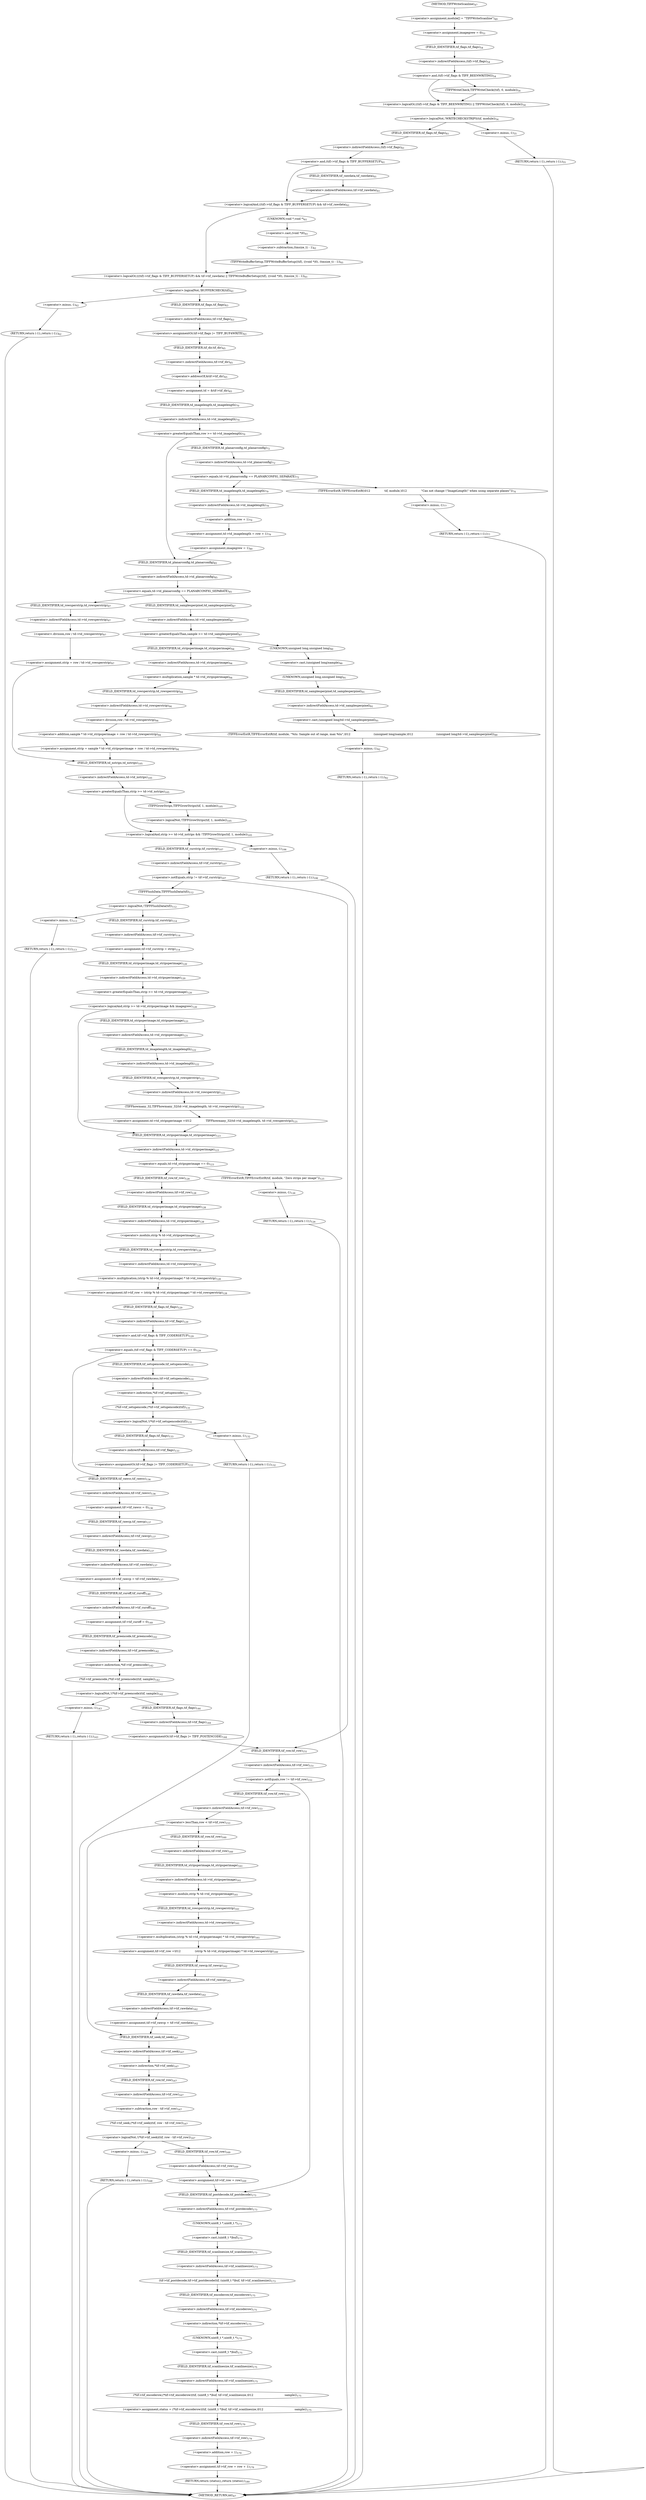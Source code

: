 digraph "TIFFWriteScanline" {  
"30338" [label = <(&lt;operator&gt;.assignment,module[] = &quot;TIFFWriteScanline&quot;)<SUB>49</SUB>> ]
"30344" [label = <(&lt;operator&gt;.assignment,imagegrew = 0)<SUB>51</SUB>> ]
"30388" [label = <(&lt;operators&gt;.assignmentOr,tif-&gt;tif_flags |= TIFF_BUF4WRITE)<SUB>63</SUB>> ]
"30393" [label = <(&lt;operator&gt;.assignment,td = &amp;tif-&gt;tif_dir)<SUB>65</SUB>> ]
"30681" [label = <(tif-&gt;tif_postdecode,tif-&gt;tif_postdecode(tif, (uint8_t *)buf, tif-&gt;tif_scanlinesize))<SUB>173</SUB>> ]
"30692" [label = <(&lt;operator&gt;.assignment,status = (*tif-&gt;tif_encoderow)(tif, (uint8_t *)buf, tif-&gt;tif_scanlinesize,\012                                   sample))<SUB>175</SUB>> ]
"30707" [label = <(&lt;operator&gt;.assignment,tif-&gt;tif_row = row + 1)<SUB>179</SUB>> ]
"30714" [label = <(RETURN,return (status);,return (status);)<SUB>180</SUB>> ]
"30349" [label = <(&lt;operator&gt;.logicalNot,!WRITECHECKSTRIPS(tif, module))<SUB>54</SUB>> ]
"30365" [label = <(&lt;operator&gt;.logicalNot,!BUFFERCHECK(tif))<SUB>61</SUB>> ]
"30389" [label = <(&lt;operator&gt;.indirectFieldAccess,tif-&gt;tif_flags)<SUB>63</SUB>> ]
"30395" [label = <(&lt;operator&gt;.addressOf,&amp;tif-&gt;tif_dir)<SUB>65</SUB>> ]
"30400" [label = <(&lt;operator&gt;.greaterEqualsThan,row &gt;= td-&gt;td_imagelength)<SUB>70</SUB>> ]
"30431" [label = <(&lt;operator&gt;.equals,td-&gt;td_planarconfig == PLANARCONFIG_SEPARATE)<SUB>85</SUB>> ]
"30482" [label = <(&lt;operator&gt;.logicalAnd,strip &gt;= td-&gt;td_nstrips &amp;&amp; !TIFFGrowStrips(tif, 1, module))<SUB>105</SUB>> ]
"30498" [label = <(&lt;operator&gt;.notEquals,strip != tif-&gt;tif_curstrip)<SUB>107</SUB>> ]
"30626" [label = <(&lt;operator&gt;.notEquals,row != tif-&gt;tif_row)<SUB>151</SUB>> ]
"30682" [label = <(&lt;operator&gt;.indirectFieldAccess,tif-&gt;tif_postdecode)<SUB>173</SUB>> ]
"30686" [label = <(&lt;operator&gt;.cast,(uint8_t *)buf)<SUB>173</SUB>> ]
"30689" [label = <(&lt;operator&gt;.indirectFieldAccess,tif-&gt;tif_scanlinesize)<SUB>173</SUB>> ]
"30694" [label = <(*tif-&gt;tif_encoderow,(*tif-&gt;tif_encoderow)(tif, (uint8_t *)buf, tif-&gt;tif_scanlinesize,\012                                   sample))<SUB>175</SUB>> ]
"30708" [label = <(&lt;operator&gt;.indirectFieldAccess,tif-&gt;tif_row)<SUB>179</SUB>> ]
"30711" [label = <(&lt;operator&gt;.addition,row + 1)<SUB>179</SUB>> ]
"30350" [label = <(&lt;operator&gt;.logicalOr,((tif)-&gt;tif_flags &amp; TIFF_BEENWRITING) || TIFFWriteCheck((tif), 0, module))<SUB>54</SUB>> ]
"30361" [label = <(RETURN,return (-1);,return (-1);)<SUB>55</SUB>> ]
"30366" [label = <(&lt;operator&gt;.logicalOr,(((tif)-&gt;tif_flags &amp; TIFF_BUFFERSETUP) &amp;&amp; tif-&gt;tif_rawdata) || TIFFWriteBufferSetup((tif), ((void *)0), (tmsize_t) - 1))<SUB>61</SUB>> ]
"30385" [label = <(RETURN,return (-1);,return (-1);)<SUB>62</SUB>> ]
"30391" [label = <(FIELD_IDENTIFIER,tif_flags,tif_flags)<SUB>63</SUB>> ]
"30396" [label = <(&lt;operator&gt;.indirectFieldAccess,tif-&gt;tif_dir)<SUB>65</SUB>> ]
"30402" [label = <(&lt;operator&gt;.indirectFieldAccess,td-&gt;td_imagelength)<SUB>70</SUB>> ]
"30420" [label = <(&lt;operator&gt;.assignment,td-&gt;td_imagelength = row + 1)<SUB>79</SUB>> ]
"30427" [label = <(&lt;operator&gt;.assignment,imagegrew = 1)<SUB>80</SUB>> ]
"30432" [label = <(&lt;operator&gt;.indirectFieldAccess,td-&gt;td_planarconfig)<SUB>85</SUB>> ]
"30459" [label = <(&lt;operator&gt;.assignment,strip = sample * td-&gt;td_stripsperimage + row / td-&gt;td_rowsperstrip)<SUB>94</SUB>> ]
"30483" [label = <(&lt;operator&gt;.greaterEqualsThan,strip &gt;= td-&gt;td_nstrips)<SUB>105</SUB>> ]
"30488" [label = <(&lt;operator&gt;.logicalNot,!TIFFGrowStrips(tif, 1, module))<SUB>105</SUB>> ]
"30494" [label = <(RETURN,return (-1);,return (-1);)<SUB>106</SUB>> ]
"30500" [label = <(&lt;operator&gt;.indirectFieldAccess,tif-&gt;tif_curstrip)<SUB>107</SUB>> ]
"30512" [label = <(&lt;operator&gt;.assignment,tif-&gt;tif_curstrip = strip)<SUB>114</SUB>> ]
"30551" [label = <(&lt;operator&gt;.assignment,tif-&gt;tif_row = (strip % td-&gt;td_stripsperimage) * td-&gt;td_rowsperstrip)<SUB>128</SUB>> ]
"30590" [label = <(&lt;operator&gt;.assignment,tif-&gt;tif_rawcc = 0)<SUB>136</SUB>> ]
"30595" [label = <(&lt;operator&gt;.assignment,tif-&gt;tif_rawcp = tif-&gt;tif_rawdata)<SUB>137</SUB>> ]
"30602" [label = <(&lt;operator&gt;.assignment,tif-&gt;tif_curoff = 0)<SUB>140</SUB>> ]
"30620" [label = <(&lt;operators&gt;.assignmentOr,tif-&gt;tif_flags |= TIFF_POSTENCODE)<SUB>144</SUB>> ]
"30628" [label = <(&lt;operator&gt;.indirectFieldAccess,tif-&gt;tif_row)<SUB>151</SUB>> ]
"30676" [label = <(&lt;operator&gt;.assignment,tif-&gt;tif_row = row)<SUB>169</SUB>> ]
"30684" [label = <(FIELD_IDENTIFIER,tif_postdecode,tif_postdecode)<SUB>173</SUB>> ]
"30687" [label = <(UNKNOWN,uint8_t *,uint8_t *)<SUB>173</SUB>> ]
"30691" [label = <(FIELD_IDENTIFIER,tif_scanlinesize,tif_scanlinesize)<SUB>173</SUB>> ]
"30695" [label = <(&lt;operator&gt;.indirection,*tif-&gt;tif_encoderow)<SUB>175</SUB>> ]
"30700" [label = <(&lt;operator&gt;.cast,(uint8_t *)buf)<SUB>175</SUB>> ]
"30703" [label = <(&lt;operator&gt;.indirectFieldAccess,tif-&gt;tif_scanlinesize)<SUB>175</SUB>> ]
"30710" [label = <(FIELD_IDENTIFIER,tif_row,tif_row)<SUB>179</SUB>> ]
"30351" [label = <(&lt;operator&gt;.and,(tif)-&gt;tif_flags &amp; TIFF_BEENWRITING)<SUB>54</SUB>> ]
"30356" [label = <(TIFFWriteCheck,TIFFWriteCheck((tif), 0, module))<SUB>54</SUB>> ]
"30362" [label = <(&lt;operator&gt;.minus,-1)<SUB>55</SUB>> ]
"30367" [label = <(&lt;operator&gt;.logicalAnd,((tif)-&gt;tif_flags &amp; TIFF_BUFFERSETUP) &amp;&amp; tif-&gt;tif_rawdata)<SUB>61</SUB>> ]
"30376" [label = <(TIFFWriteBufferSetup,TIFFWriteBufferSetup((tif), ((void *)0), (tmsize_t) - 1))<SUB>61</SUB>> ]
"30386" [label = <(&lt;operator&gt;.minus,-1)<SUB>62</SUB>> ]
"30398" [label = <(FIELD_IDENTIFIER,tif_dir,tif_dir)<SUB>65</SUB>> ]
"30404" [label = <(FIELD_IDENTIFIER,td_imagelength,td_imagelength)<SUB>70</SUB>> ]
"30407" [label = <(&lt;operator&gt;.equals,td-&gt;td_planarconfig == PLANARCONFIG_SEPARATE)<SUB>72</SUB>> ]
"30421" [label = <(&lt;operator&gt;.indirectFieldAccess,td-&gt;td_imagelength)<SUB>79</SUB>> ]
"30424" [label = <(&lt;operator&gt;.addition,row + 1)<SUB>79</SUB>> ]
"30434" [label = <(FIELD_IDENTIFIER,td_planarconfig,td_planarconfig)<SUB>85</SUB>> ]
"30438" [label = <(&lt;operator&gt;.greaterEqualsThan,sample &gt;= td-&gt;td_samplesperpixel)<SUB>87</SUB>> ]
"30461" [label = <(&lt;operator&gt;.addition,sample * td-&gt;td_stripsperimage + row / td-&gt;td_rowsperstrip)<SUB>94</SUB>> ]
"30474" [label = <(&lt;operator&gt;.assignment,strip = row / td-&gt;td_rowsperstrip)<SUB>97</SUB>> ]
"30485" [label = <(&lt;operator&gt;.indirectFieldAccess,td-&gt;td_nstrips)<SUB>105</SUB>> ]
"30489" [label = <(TIFFGrowStrips,TIFFGrowStrips(tif, 1, module))<SUB>105</SUB>> ]
"30495" [label = <(&lt;operator&gt;.minus,-1)<SUB>106</SUB>> ]
"30502" [label = <(FIELD_IDENTIFIER,tif_curstrip,tif_curstrip)<SUB>107</SUB>> ]
"30505" [label = <(&lt;operator&gt;.logicalNot,!TIFFFlushData(tif))<SUB>112</SUB>> ]
"30513" [label = <(&lt;operator&gt;.indirectFieldAccess,tif-&gt;tif_curstrip)<SUB>114</SUB>> ]
"30518" [label = <(&lt;operator&gt;.logicalAnd,strip &gt;= td-&gt;td_stripsperimage &amp;&amp; imagegrew)<SUB>120</SUB>> ]
"30538" [label = <(&lt;operator&gt;.equals,td-&gt;td_stripsperimage == 0)<SUB>123</SUB>> ]
"30552" [label = <(&lt;operator&gt;.indirectFieldAccess,tif-&gt;tif_row)<SUB>128</SUB>> ]
"30555" [label = <(&lt;operator&gt;.multiplication,(strip % td-&gt;td_stripsperimage) * td-&gt;td_rowsperstrip)<SUB>128</SUB>> ]
"30565" [label = <(&lt;operator&gt;.equals,(tif-&gt;tif_flags &amp; TIFF_CODERSETUP) == 0)<SUB>129</SUB>> ]
"30591" [label = <(&lt;operator&gt;.indirectFieldAccess,tif-&gt;tif_rawcc)<SUB>136</SUB>> ]
"30596" [label = <(&lt;operator&gt;.indirectFieldAccess,tif-&gt;tif_rawcp)<SUB>137</SUB>> ]
"30599" [label = <(&lt;operator&gt;.indirectFieldAccess,tif-&gt;tif_rawdata)<SUB>137</SUB>> ]
"30603" [label = <(&lt;operator&gt;.indirectFieldAccess,tif-&gt;tif_curoff)<SUB>140</SUB>> ]
"30608" [label = <(&lt;operator&gt;.logicalNot,!(*tif-&gt;tif_preencode)(tif, sample))<SUB>142</SUB>> ]
"30621" [label = <(&lt;operator&gt;.indirectFieldAccess,tif-&gt;tif_flags)<SUB>144</SUB>> ]
"30630" [label = <(FIELD_IDENTIFIER,tif_row,tif_row)<SUB>151</SUB>> ]
"30633" [label = <(&lt;operator&gt;.lessThan,row &lt; tif-&gt;tif_row)<SUB>153</SUB>> ]
"30660" [label = <(&lt;operator&gt;.logicalNot,!(*tif-&gt;tif_seek)(tif, row - tif-&gt;tif_row))<SUB>167</SUB>> ]
"30677" [label = <(&lt;operator&gt;.indirectFieldAccess,tif-&gt;tif_row)<SUB>169</SUB>> ]
"30696" [label = <(&lt;operator&gt;.indirectFieldAccess,tif-&gt;tif_encoderow)<SUB>175</SUB>> ]
"30701" [label = <(UNKNOWN,uint8_t *,uint8_t *)<SUB>175</SUB>> ]
"30705" [label = <(FIELD_IDENTIFIER,tif_scanlinesize,tif_scanlinesize)<SUB>175</SUB>> ]
"30352" [label = <(&lt;operator&gt;.indirectFieldAccess,(tif)-&gt;tif_flags)<SUB>54</SUB>> ]
"30368" [label = <(&lt;operator&gt;.and,(tif)-&gt;tif_flags &amp; TIFF_BUFFERSETUP)<SUB>61</SUB>> ]
"30373" [label = <(&lt;operator&gt;.indirectFieldAccess,tif-&gt;tif_rawdata)<SUB>61</SUB>> ]
"30378" [label = <(&lt;operator&gt;.cast,(void *)0)<SUB>61</SUB>> ]
"30381" [label = <(&lt;operator&gt;.subtraction,(tmsize_t) - 1)<SUB>61</SUB>> ]
"30408" [label = <(&lt;operator&gt;.indirectFieldAccess,td-&gt;td_planarconfig)<SUB>72</SUB>> ]
"30413" [label = <(TIFFErrorExtR,TIFFErrorExtR(\012                tif, module,\012                &quot;Can not change \&quot;ImageLength\&quot; when using separate planes&quot;))<SUB>74</SUB>> ]
"30417" [label = <(RETURN,return (-1);,return (-1);)<SUB>77</SUB>> ]
"30423" [label = <(FIELD_IDENTIFIER,td_imagelength,td_imagelength)<SUB>79</SUB>> ]
"30440" [label = <(&lt;operator&gt;.indirectFieldAccess,td-&gt;td_samplesperpixel)<SUB>87</SUB>> ]
"30444" [label = <(TIFFErrorExtR,TIFFErrorExtR(tif, module, &quot;%lu: Sample out of range, max %lu&quot;,\012                          (unsigned long)sample,\012                          (unsigned long)td-&gt;td_samplesperpixel))<SUB>89</SUB>> ]
"30456" [label = <(RETURN,return (-1);,return (-1);)<SUB>92</SUB>> ]
"30462" [label = <(&lt;operator&gt;.multiplication,sample * td-&gt;td_stripsperimage)<SUB>94</SUB>> ]
"30467" [label = <(&lt;operator&gt;.division,row / td-&gt;td_rowsperstrip)<SUB>94</SUB>> ]
"30476" [label = <(&lt;operator&gt;.division,row / td-&gt;td_rowsperstrip)<SUB>97</SUB>> ]
"30487" [label = <(FIELD_IDENTIFIER,td_nstrips,td_nstrips)<SUB>105</SUB>> ]
"30506" [label = <(TIFFFlushData,TIFFFlushData(tif))<SUB>112</SUB>> ]
"30509" [label = <(RETURN,return (-1);,return (-1);)<SUB>113</SUB>> ]
"30515" [label = <(FIELD_IDENTIFIER,tif_curstrip,tif_curstrip)<SUB>114</SUB>> ]
"30519" [label = <(&lt;operator&gt;.greaterEqualsThan,strip &gt;= td-&gt;td_stripsperimage)<SUB>120</SUB>> ]
"30526" [label = <(&lt;operator&gt;.assignment,td-&gt;td_stripsperimage =\012                TIFFhowmany_32(td-&gt;td_imagelength, td-&gt;td_rowsperstrip))<SUB>121</SUB>> ]
"30539" [label = <(&lt;operator&gt;.indirectFieldAccess,td-&gt;td_stripsperimage)<SUB>123</SUB>> ]
"30544" [label = <(TIFFErrorExtR,TIFFErrorExtR(tif, module, &quot;Zero strips per image&quot;))<SUB>125</SUB>> ]
"30548" [label = <(RETURN,return (-1);,return (-1);)<SUB>126</SUB>> ]
"30554" [label = <(FIELD_IDENTIFIER,tif_row,tif_row)<SUB>128</SUB>> ]
"30556" [label = <(&lt;operator&gt;.modulo,strip % td-&gt;td_stripsperimage)<SUB>128</SUB>> ]
"30561" [label = <(&lt;operator&gt;.indirectFieldAccess,td-&gt;td_rowsperstrip)<SUB>128</SUB>> ]
"30566" [label = <(&lt;operator&gt;.and,tif-&gt;tif_flags &amp; TIFF_CODERSETUP)<SUB>129</SUB>> ]
"30585" [label = <(&lt;operators&gt;.assignmentOr,tif-&gt;tif_flags |= TIFF_CODERSETUP)<SUB>133</SUB>> ]
"30593" [label = <(FIELD_IDENTIFIER,tif_rawcc,tif_rawcc)<SUB>136</SUB>> ]
"30598" [label = <(FIELD_IDENTIFIER,tif_rawcp,tif_rawcp)<SUB>137</SUB>> ]
"30601" [label = <(FIELD_IDENTIFIER,tif_rawdata,tif_rawdata)<SUB>137</SUB>> ]
"30605" [label = <(FIELD_IDENTIFIER,tif_curoff,tif_curoff)<SUB>140</SUB>> ]
"30609" [label = <(*tif-&gt;tif_preencode,(*tif-&gt;tif_preencode)(tif, sample))<SUB>142</SUB>> ]
"30617" [label = <(RETURN,return (-1);,return (-1);)<SUB>143</SUB>> ]
"30623" [label = <(FIELD_IDENTIFIER,tif_flags,tif_flags)<SUB>144</SUB>> ]
"30635" [label = <(&lt;operator&gt;.indirectFieldAccess,tif-&gt;tif_row)<SUB>153</SUB>> ]
"30639" [label = <(&lt;operator&gt;.assignment,tif-&gt;tif_row =\012                (strip % td-&gt;td_stripsperimage) * td-&gt;td_rowsperstrip)<SUB>160</SUB>> ]
"30652" [label = <(&lt;operator&gt;.assignment,tif-&gt;tif_rawcp = tif-&gt;tif_rawdata)<SUB>162</SUB>> ]
"30661" [label = <(*tif-&gt;tif_seek,(*tif-&gt;tif_seek)(tif, row - tif-&gt;tif_row))<SUB>167</SUB>> ]
"30673" [label = <(RETURN,return (-1);,return (-1);)<SUB>168</SUB>> ]
"30679" [label = <(FIELD_IDENTIFIER,tif_row,tif_row)<SUB>169</SUB>> ]
"30698" [label = <(FIELD_IDENTIFIER,tif_encoderow,tif_encoderow)<SUB>175</SUB>> ]
"30354" [label = <(FIELD_IDENTIFIER,tif_flags,tif_flags)<SUB>54</SUB>> ]
"30369" [label = <(&lt;operator&gt;.indirectFieldAccess,(tif)-&gt;tif_flags)<SUB>61</SUB>> ]
"30375" [label = <(FIELD_IDENTIFIER,tif_rawdata,tif_rawdata)<SUB>61</SUB>> ]
"30379" [label = <(UNKNOWN,void *,void *)<SUB>61</SUB>> ]
"30410" [label = <(FIELD_IDENTIFIER,td_planarconfig,td_planarconfig)<SUB>72</SUB>> ]
"30418" [label = <(&lt;operator&gt;.minus,-1)<SUB>77</SUB>> ]
"30442" [label = <(FIELD_IDENTIFIER,td_samplesperpixel,td_samplesperpixel)<SUB>87</SUB>> ]
"30448" [label = <(&lt;operator&gt;.cast,(unsigned long)sample)<SUB>90</SUB>> ]
"30451" [label = <(&lt;operator&gt;.cast,(unsigned long)td-&gt;td_samplesperpixel)<SUB>91</SUB>> ]
"30457" [label = <(&lt;operator&gt;.minus,-1)<SUB>92</SUB>> ]
"30464" [label = <(&lt;operator&gt;.indirectFieldAccess,td-&gt;td_stripsperimage)<SUB>94</SUB>> ]
"30469" [label = <(&lt;operator&gt;.indirectFieldAccess,td-&gt;td_rowsperstrip)<SUB>94</SUB>> ]
"30478" [label = <(&lt;operator&gt;.indirectFieldAccess,td-&gt;td_rowsperstrip)<SUB>97</SUB>> ]
"30510" [label = <(&lt;operator&gt;.minus,-1)<SUB>113</SUB>> ]
"30521" [label = <(&lt;operator&gt;.indirectFieldAccess,td-&gt;td_stripsperimage)<SUB>120</SUB>> ]
"30527" [label = <(&lt;operator&gt;.indirectFieldAccess,td-&gt;td_stripsperimage)<SUB>121</SUB>> ]
"30530" [label = <(TIFFhowmany_32,TIFFhowmany_32(td-&gt;td_imagelength, td-&gt;td_rowsperstrip))<SUB>122</SUB>> ]
"30541" [label = <(FIELD_IDENTIFIER,td_stripsperimage,td_stripsperimage)<SUB>123</SUB>> ]
"30549" [label = <(&lt;operator&gt;.minus,-1)<SUB>126</SUB>> ]
"30558" [label = <(&lt;operator&gt;.indirectFieldAccess,td-&gt;td_stripsperimage)<SUB>128</SUB>> ]
"30563" [label = <(FIELD_IDENTIFIER,td_rowsperstrip,td_rowsperstrip)<SUB>128</SUB>> ]
"30567" [label = <(&lt;operator&gt;.indirectFieldAccess,tif-&gt;tif_flags)<SUB>129</SUB>> ]
"30574" [label = <(&lt;operator&gt;.logicalNot,!(*tif-&gt;tif_setupencode)(tif))<SUB>131</SUB>> ]
"30586" [label = <(&lt;operator&gt;.indirectFieldAccess,tif-&gt;tif_flags)<SUB>133</SUB>> ]
"30610" [label = <(&lt;operator&gt;.indirection,*tif-&gt;tif_preencode)<SUB>142</SUB>> ]
"30618" [label = <(&lt;operator&gt;.minus,-1)<SUB>143</SUB>> ]
"30637" [label = <(FIELD_IDENTIFIER,tif_row,tif_row)<SUB>153</SUB>> ]
"30640" [label = <(&lt;operator&gt;.indirectFieldAccess,tif-&gt;tif_row)<SUB>160</SUB>> ]
"30643" [label = <(&lt;operator&gt;.multiplication,(strip % td-&gt;td_stripsperimage) * td-&gt;td_rowsperstrip)<SUB>161</SUB>> ]
"30653" [label = <(&lt;operator&gt;.indirectFieldAccess,tif-&gt;tif_rawcp)<SUB>162</SUB>> ]
"30656" [label = <(&lt;operator&gt;.indirectFieldAccess,tif-&gt;tif_rawdata)<SUB>162</SUB>> ]
"30662" [label = <(&lt;operator&gt;.indirection,*tif-&gt;tif_seek)<SUB>167</SUB>> ]
"30667" [label = <(&lt;operator&gt;.subtraction,row - tif-&gt;tif_row)<SUB>167</SUB>> ]
"30674" [label = <(&lt;operator&gt;.minus,-1)<SUB>168</SUB>> ]
"30371" [label = <(FIELD_IDENTIFIER,tif_flags,tif_flags)<SUB>61</SUB>> ]
"30449" [label = <(UNKNOWN,unsigned long,unsigned long)<SUB>90</SUB>> ]
"30452" [label = <(UNKNOWN,unsigned long,unsigned long)<SUB>91</SUB>> ]
"30453" [label = <(&lt;operator&gt;.indirectFieldAccess,td-&gt;td_samplesperpixel)<SUB>91</SUB>> ]
"30466" [label = <(FIELD_IDENTIFIER,td_stripsperimage,td_stripsperimage)<SUB>94</SUB>> ]
"30471" [label = <(FIELD_IDENTIFIER,td_rowsperstrip,td_rowsperstrip)<SUB>94</SUB>> ]
"30480" [label = <(FIELD_IDENTIFIER,td_rowsperstrip,td_rowsperstrip)<SUB>97</SUB>> ]
"30523" [label = <(FIELD_IDENTIFIER,td_stripsperimage,td_stripsperimage)<SUB>120</SUB>> ]
"30529" [label = <(FIELD_IDENTIFIER,td_stripsperimage,td_stripsperimage)<SUB>121</SUB>> ]
"30531" [label = <(&lt;operator&gt;.indirectFieldAccess,td-&gt;td_imagelength)<SUB>122</SUB>> ]
"30534" [label = <(&lt;operator&gt;.indirectFieldAccess,td-&gt;td_rowsperstrip)<SUB>122</SUB>> ]
"30560" [label = <(FIELD_IDENTIFIER,td_stripsperimage,td_stripsperimage)<SUB>128</SUB>> ]
"30569" [label = <(FIELD_IDENTIFIER,tif_flags,tif_flags)<SUB>129</SUB>> ]
"30575" [label = <(*tif-&gt;tif_setupencode,(*tif-&gt;tif_setupencode)(tif))<SUB>131</SUB>> ]
"30582" [label = <(RETURN,return (-1);,return (-1);)<SUB>132</SUB>> ]
"30588" [label = <(FIELD_IDENTIFIER,tif_flags,tif_flags)<SUB>133</SUB>> ]
"30611" [label = <(&lt;operator&gt;.indirectFieldAccess,tif-&gt;tif_preencode)<SUB>142</SUB>> ]
"30642" [label = <(FIELD_IDENTIFIER,tif_row,tif_row)<SUB>160</SUB>> ]
"30644" [label = <(&lt;operator&gt;.modulo,strip % td-&gt;td_stripsperimage)<SUB>161</SUB>> ]
"30649" [label = <(&lt;operator&gt;.indirectFieldAccess,td-&gt;td_rowsperstrip)<SUB>161</SUB>> ]
"30655" [label = <(FIELD_IDENTIFIER,tif_rawcp,tif_rawcp)<SUB>162</SUB>> ]
"30658" [label = <(FIELD_IDENTIFIER,tif_rawdata,tif_rawdata)<SUB>162</SUB>> ]
"30663" [label = <(&lt;operator&gt;.indirectFieldAccess,tif-&gt;tif_seek)<SUB>167</SUB>> ]
"30669" [label = <(&lt;operator&gt;.indirectFieldAccess,tif-&gt;tif_row)<SUB>167</SUB>> ]
"30455" [label = <(FIELD_IDENTIFIER,td_samplesperpixel,td_samplesperpixel)<SUB>91</SUB>> ]
"30533" [label = <(FIELD_IDENTIFIER,td_imagelength,td_imagelength)<SUB>122</SUB>> ]
"30536" [label = <(FIELD_IDENTIFIER,td_rowsperstrip,td_rowsperstrip)<SUB>122</SUB>> ]
"30576" [label = <(&lt;operator&gt;.indirection,*tif-&gt;tif_setupencode)<SUB>131</SUB>> ]
"30583" [label = <(&lt;operator&gt;.minus,-1)<SUB>132</SUB>> ]
"30613" [label = <(FIELD_IDENTIFIER,tif_preencode,tif_preencode)<SUB>142</SUB>> ]
"30646" [label = <(&lt;operator&gt;.indirectFieldAccess,td-&gt;td_stripsperimage)<SUB>161</SUB>> ]
"30651" [label = <(FIELD_IDENTIFIER,td_rowsperstrip,td_rowsperstrip)<SUB>161</SUB>> ]
"30665" [label = <(FIELD_IDENTIFIER,tif_seek,tif_seek)<SUB>167</SUB>> ]
"30671" [label = <(FIELD_IDENTIFIER,tif_row,tif_row)<SUB>167</SUB>> ]
"30577" [label = <(&lt;operator&gt;.indirectFieldAccess,tif-&gt;tif_setupencode)<SUB>131</SUB>> ]
"30648" [label = <(FIELD_IDENTIFIER,td_stripsperimage,td_stripsperimage)<SUB>161</SUB>> ]
"30579" [label = <(FIELD_IDENTIFIER,tif_setupencode,tif_setupencode)<SUB>131</SUB>> ]
"30331" [label = <(METHOD,TIFFWriteScanline)<SUB>47</SUB>> ]
"30716" [label = <(METHOD_RETURN,int)<SUB>47</SUB>> ]
  "30338" -> "30344" 
  "30344" -> "30354" 
  "30388" -> "30398" 
  "30393" -> "30404" 
  "30681" -> "30698" 
  "30692" -> "30710" 
  "30707" -> "30714" 
  "30714" -> "30716" 
  "30349" -> "30362" 
  "30349" -> "30371" 
  "30365" -> "30386" 
  "30365" -> "30391" 
  "30389" -> "30388" 
  "30395" -> "30393" 
  "30400" -> "30410" 
  "30400" -> "30434" 
  "30431" -> "30442" 
  "30431" -> "30480" 
  "30482" -> "30495" 
  "30482" -> "30502" 
  "30498" -> "30506" 
  "30498" -> "30630" 
  "30626" -> "30637" 
  "30626" -> "30684" 
  "30682" -> "30687" 
  "30686" -> "30691" 
  "30689" -> "30681" 
  "30694" -> "30692" 
  "30708" -> "30711" 
  "30711" -> "30707" 
  "30350" -> "30349" 
  "30361" -> "30716" 
  "30366" -> "30365" 
  "30385" -> "30716" 
  "30391" -> "30389" 
  "30396" -> "30395" 
  "30402" -> "30400" 
  "30420" -> "30427" 
  "30427" -> "30434" 
  "30432" -> "30431" 
  "30459" -> "30487" 
  "30483" -> "30482" 
  "30483" -> "30489" 
  "30488" -> "30482" 
  "30494" -> "30716" 
  "30500" -> "30498" 
  "30512" -> "30523" 
  "30551" -> "30569" 
  "30590" -> "30598" 
  "30595" -> "30605" 
  "30602" -> "30613" 
  "30620" -> "30630" 
  "30628" -> "30626" 
  "30676" -> "30684" 
  "30684" -> "30682" 
  "30687" -> "30686" 
  "30691" -> "30689" 
  "30695" -> "30701" 
  "30700" -> "30705" 
  "30703" -> "30694" 
  "30710" -> "30708" 
  "30351" -> "30350" 
  "30351" -> "30356" 
  "30356" -> "30350" 
  "30362" -> "30361" 
  "30367" -> "30366" 
  "30367" -> "30379" 
  "30376" -> "30366" 
  "30386" -> "30385" 
  "30398" -> "30396" 
  "30404" -> "30402" 
  "30407" -> "30413" 
  "30407" -> "30423" 
  "30421" -> "30424" 
  "30424" -> "30420" 
  "30434" -> "30432" 
  "30438" -> "30449" 
  "30438" -> "30466" 
  "30461" -> "30459" 
  "30474" -> "30487" 
  "30485" -> "30483" 
  "30489" -> "30488" 
  "30495" -> "30494" 
  "30502" -> "30500" 
  "30505" -> "30510" 
  "30505" -> "30515" 
  "30513" -> "30512" 
  "30518" -> "30529" 
  "30518" -> "30541" 
  "30538" -> "30544" 
  "30538" -> "30554" 
  "30552" -> "30560" 
  "30555" -> "30551" 
  "30565" -> "30579" 
  "30565" -> "30593" 
  "30591" -> "30590" 
  "30596" -> "30601" 
  "30599" -> "30595" 
  "30603" -> "30602" 
  "30608" -> "30618" 
  "30608" -> "30623" 
  "30621" -> "30620" 
  "30630" -> "30628" 
  "30633" -> "30642" 
  "30633" -> "30665" 
  "30660" -> "30674" 
  "30660" -> "30679" 
  "30677" -> "30676" 
  "30696" -> "30695" 
  "30701" -> "30700" 
  "30705" -> "30703" 
  "30352" -> "30351" 
  "30368" -> "30367" 
  "30368" -> "30375" 
  "30373" -> "30367" 
  "30378" -> "30381" 
  "30381" -> "30376" 
  "30408" -> "30407" 
  "30413" -> "30418" 
  "30417" -> "30716" 
  "30423" -> "30421" 
  "30440" -> "30438" 
  "30444" -> "30457" 
  "30456" -> "30716" 
  "30462" -> "30471" 
  "30467" -> "30461" 
  "30476" -> "30474" 
  "30487" -> "30485" 
  "30506" -> "30505" 
  "30509" -> "30716" 
  "30515" -> "30513" 
  "30519" -> "30518" 
  "30526" -> "30541" 
  "30539" -> "30538" 
  "30544" -> "30549" 
  "30548" -> "30716" 
  "30554" -> "30552" 
  "30556" -> "30563" 
  "30561" -> "30555" 
  "30566" -> "30565" 
  "30585" -> "30593" 
  "30593" -> "30591" 
  "30598" -> "30596" 
  "30601" -> "30599" 
  "30605" -> "30603" 
  "30609" -> "30608" 
  "30617" -> "30716" 
  "30623" -> "30621" 
  "30635" -> "30633" 
  "30639" -> "30655" 
  "30652" -> "30665" 
  "30661" -> "30660" 
  "30673" -> "30716" 
  "30679" -> "30677" 
  "30698" -> "30696" 
  "30354" -> "30352" 
  "30369" -> "30368" 
  "30375" -> "30373" 
  "30379" -> "30378" 
  "30410" -> "30408" 
  "30418" -> "30417" 
  "30442" -> "30440" 
  "30448" -> "30452" 
  "30451" -> "30444" 
  "30457" -> "30456" 
  "30464" -> "30462" 
  "30469" -> "30467" 
  "30478" -> "30476" 
  "30510" -> "30509" 
  "30521" -> "30519" 
  "30527" -> "30533" 
  "30530" -> "30526" 
  "30541" -> "30539" 
  "30549" -> "30548" 
  "30558" -> "30556" 
  "30563" -> "30561" 
  "30567" -> "30566" 
  "30574" -> "30583" 
  "30574" -> "30588" 
  "30586" -> "30585" 
  "30610" -> "30609" 
  "30618" -> "30617" 
  "30637" -> "30635" 
  "30640" -> "30648" 
  "30643" -> "30639" 
  "30653" -> "30658" 
  "30656" -> "30652" 
  "30662" -> "30671" 
  "30667" -> "30661" 
  "30674" -> "30673" 
  "30371" -> "30369" 
  "30449" -> "30448" 
  "30452" -> "30455" 
  "30453" -> "30451" 
  "30466" -> "30464" 
  "30471" -> "30469" 
  "30480" -> "30478" 
  "30523" -> "30521" 
  "30529" -> "30527" 
  "30531" -> "30536" 
  "30534" -> "30530" 
  "30560" -> "30558" 
  "30569" -> "30567" 
  "30575" -> "30574" 
  "30582" -> "30716" 
  "30588" -> "30586" 
  "30611" -> "30610" 
  "30642" -> "30640" 
  "30644" -> "30651" 
  "30649" -> "30643" 
  "30655" -> "30653" 
  "30658" -> "30656" 
  "30663" -> "30662" 
  "30669" -> "30667" 
  "30455" -> "30453" 
  "30533" -> "30531" 
  "30536" -> "30534" 
  "30576" -> "30575" 
  "30583" -> "30582" 
  "30613" -> "30611" 
  "30646" -> "30644" 
  "30651" -> "30649" 
  "30665" -> "30663" 
  "30671" -> "30669" 
  "30577" -> "30576" 
  "30648" -> "30646" 
  "30579" -> "30577" 
  "30331" -> "30338" 
}

